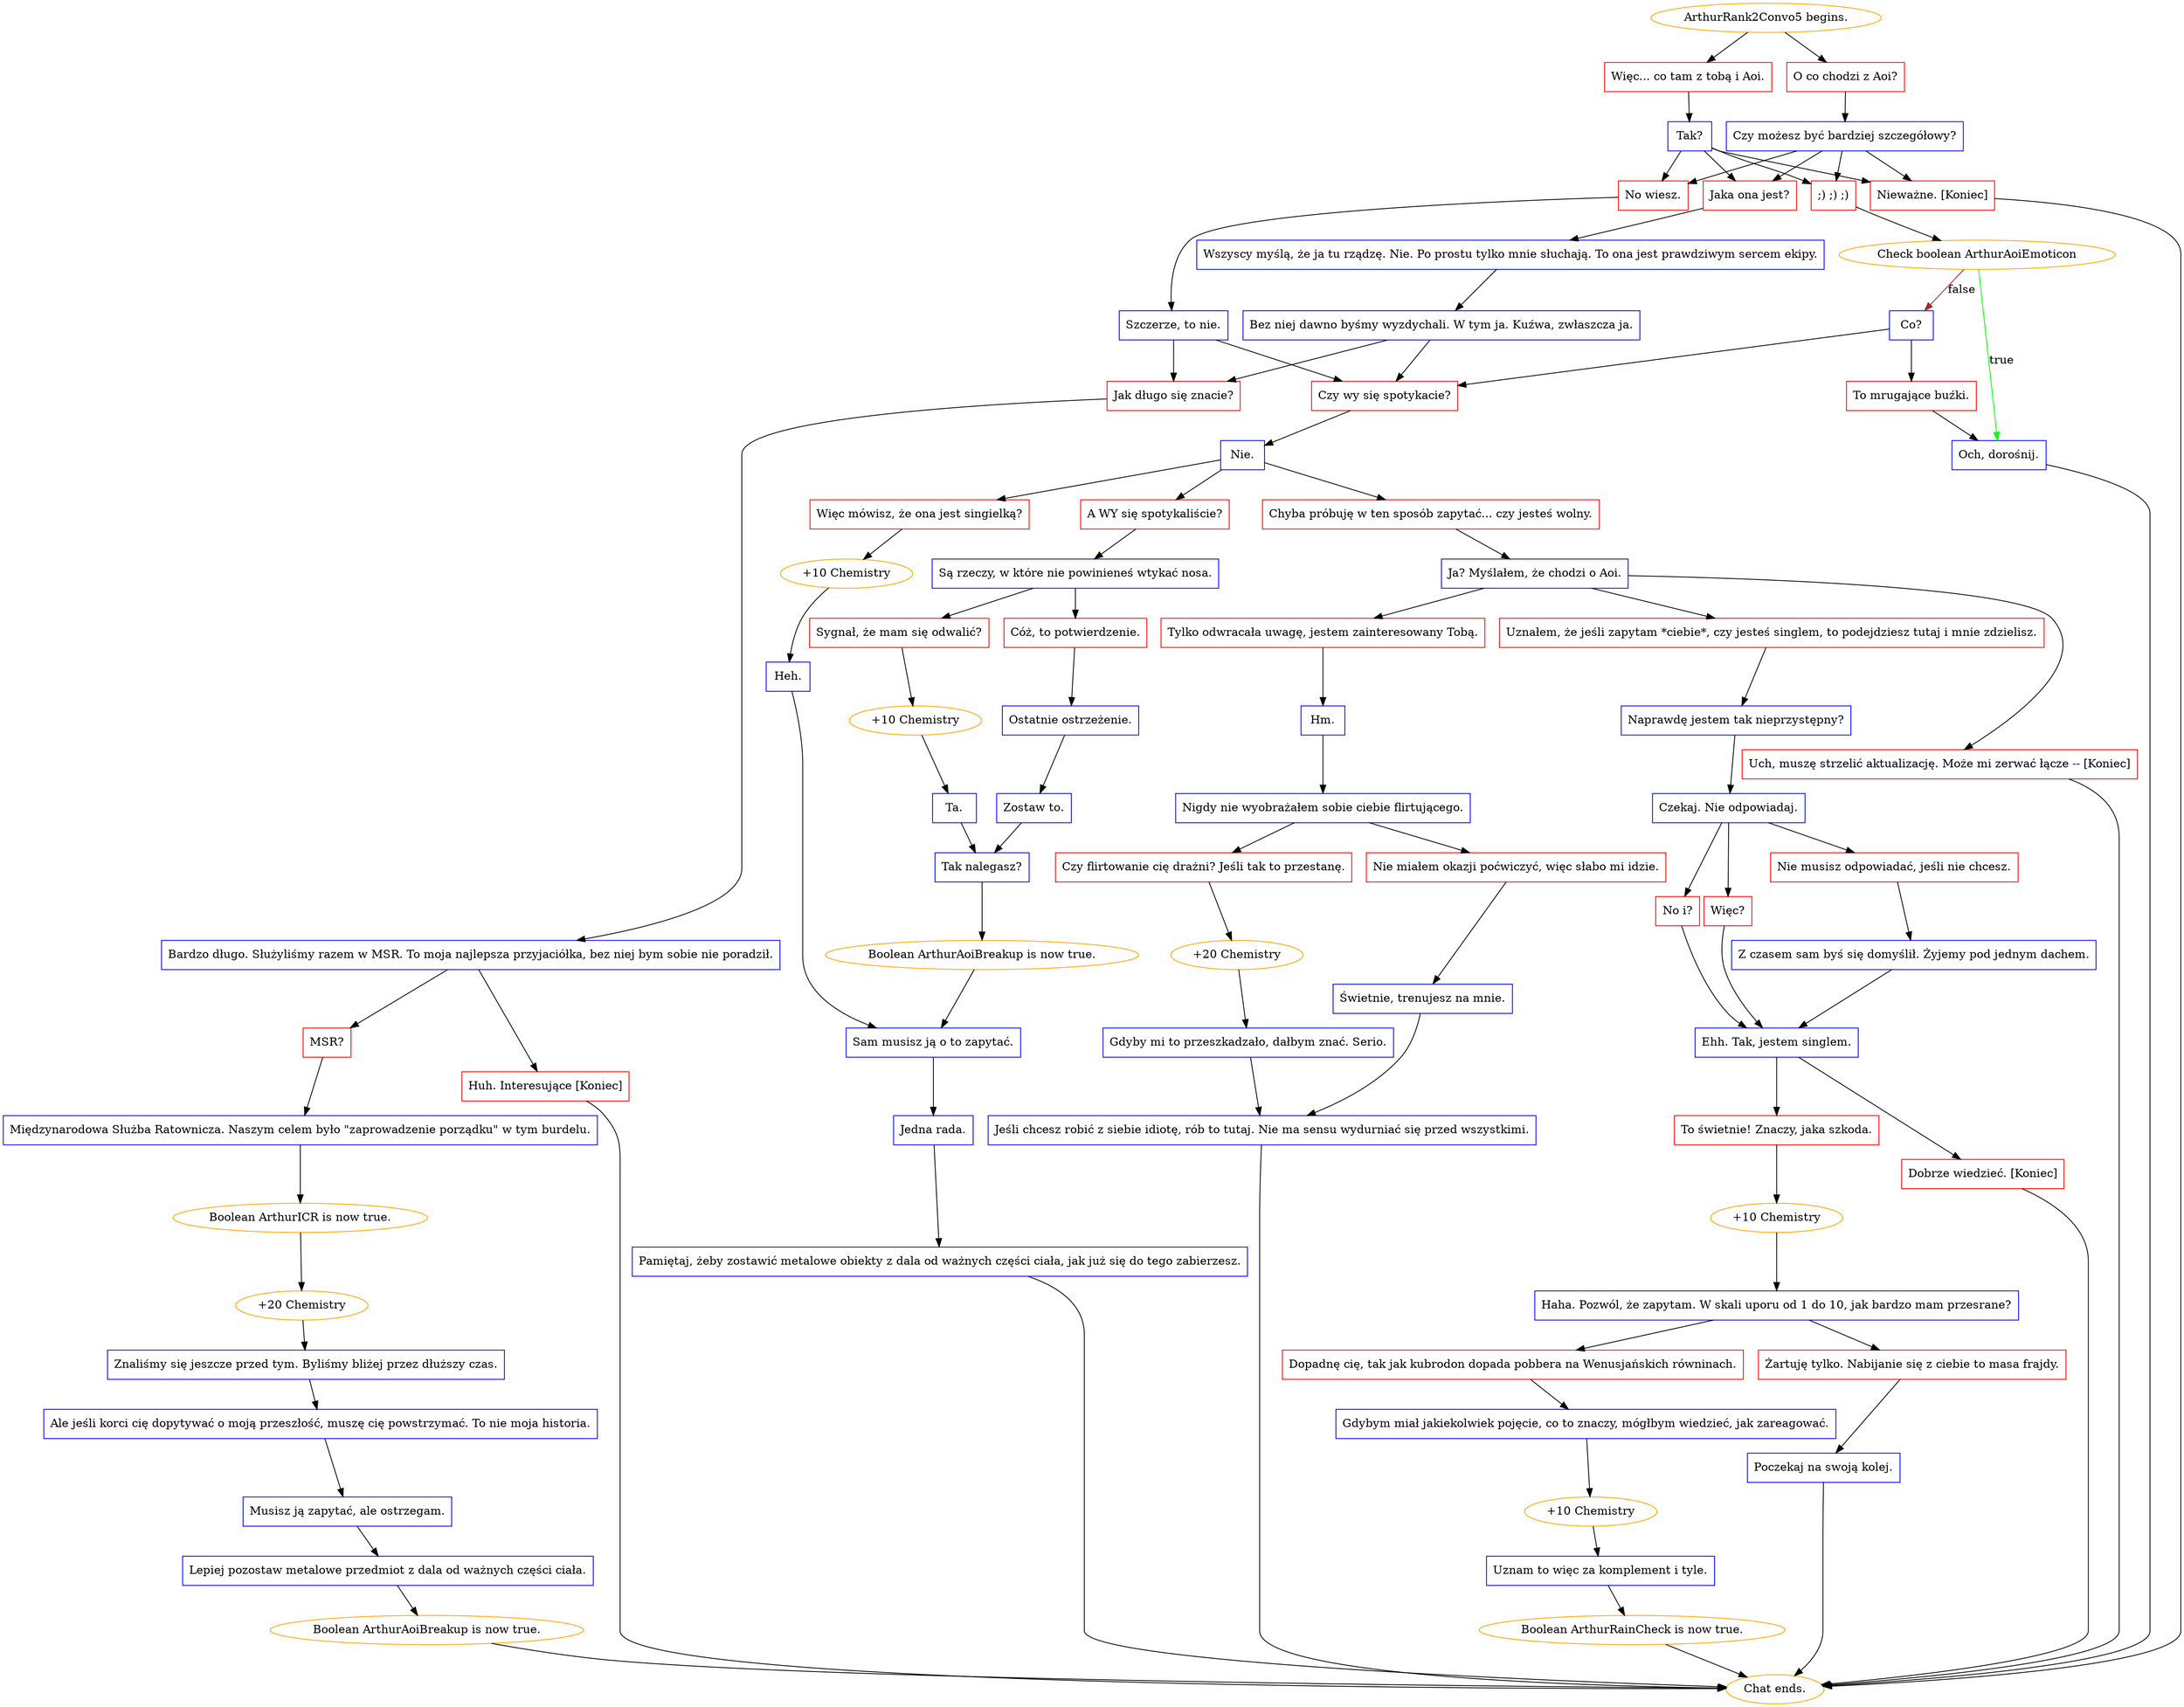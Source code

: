 digraph {
	"ArthurRank2Convo5 begins." [color=orange];
		"ArthurRank2Convo5 begins." -> j586260216;
		"ArthurRank2Convo5 begins." -> j821617901;
	j586260216 [label="O co chodzi z Aoi?",shape=box,color=red];
		j586260216 -> j622260304;
	j821617901 [label="Więc... co tam z tobą i Aoi.",shape=box,color=red];
		j821617901 -> j166864584;
	j622260304 [label="Czy możesz być bardziej szczegółowy?",shape=box,color=blue];
		j622260304 -> j302793342;
		j622260304 -> j4288000372;
		j622260304 -> j3444455187;
		j622260304 -> j1657895969;
	j166864584 [label="Tak?",shape=box,color=blue];
		j166864584 -> j302793342;
		j166864584 -> j4288000372;
		j166864584 -> j3444455187;
		j166864584 -> j1657895969;
	j302793342 [label="Jaka ona jest?",shape=box,color=red];
		j302793342 -> j3618268776;
	j4288000372 [label="No wiesz.",shape=box,color=red];
		j4288000372 -> j3040663001;
	j3444455187 [label=";) ;) ;)",shape=box,color=red];
		j3444455187 -> j2572511845;
	j1657895969 [label="Nieważne. [Koniec]",shape=box,color=red];
		j1657895969 -> "Chat ends.";
	j3618268776 [label="Wszyscy myślą, że ja tu rządzę. Nie. Po prostu tylko mnie słuchają. To ona jest prawdziwym sercem ekipy.",shape=box,color=blue];
		j3618268776 -> j3630936337;
	j3040663001 [label="Szczerze, to nie.",shape=box,color=blue];
		j3040663001 -> j463349112;
		j3040663001 -> j2088210971;
	j2572511845 [label="Check boolean ArthurAoiEmoticon",color=orange];
		j2572511845 -> j2122435123 [label=true,color=green];
		j2572511845 -> j186271732 [label=false,color=brown];
	"Chat ends." [color=orange];
	j3630936337 [label="Bez niej dawno byśmy wyzdychali. W tym ja. Kuźwa, zwłaszcza ja.",shape=box,color=blue];
		j3630936337 -> j2088210971;
		j3630936337 -> j463349112;
	j463349112 [label="Czy wy się spotykacie?",shape=box,color=red];
		j463349112 -> j3832003332;
	j2088210971 [label="Jak długo się znacie?",shape=box,color=red];
		j2088210971 -> j3355612102;
	j2122435123 [label="Och, dorośnij.",shape=box,color=blue];
		j2122435123 -> "Chat ends.";
	j186271732 [label="Co?",shape=box,color=blue];
		j186271732 -> j1515864495;
		j186271732 -> j463349112;
	j3832003332 [label="Nie.",shape=box,color=blue];
		j3832003332 -> j48153877;
		j3832003332 -> j2739202893;
		j3832003332 -> j3982271654;
	j3355612102 [label="Bardzo długo. Służyliśmy razem w MSR. To moja najlepsza przyjaciółka, bez niej bym sobie nie poradził.",shape=box,color=blue];
		j3355612102 -> j418032542;
		j3355612102 -> j2254649683;
	j1515864495 [label="To mrugające buźki.",shape=box,color=red];
		j1515864495 -> j2122435123;
	j48153877 [label="Więc mówisz, że ona jest singielką?",shape=box,color=red];
		j48153877 -> j2839585812;
	j2739202893 [label="A WY się spotykaliście?",shape=box,color=red];
		j2739202893 -> j2131833786;
	j3982271654 [label="Chyba próbuję w ten sposób zapytać... czy jesteś wolny.",shape=box,color=red];
		j3982271654 -> j794371578;
	j418032542 [label="MSR?",shape=box,color=red];
		j418032542 -> j3313517117;
	j2254649683 [label="Huh. Interesujące [Koniec]",shape=box,color=red];
		j2254649683 -> "Chat ends.";
	j2839585812 [label="+10 Chemistry",color=orange];
		j2839585812 -> j4169298768;
	j2131833786 [label="Są rzeczy, w które nie powinieneś wtykać nosa.",shape=box,color=blue];
		j2131833786 -> j2122901253;
		j2131833786 -> j3898158966;
	j794371578 [label="Ja? Myślałem, że chodzi o Aoi.",shape=box,color=blue];
		j794371578 -> j4063443828;
		j794371578 -> j3538312773;
		j794371578 -> j2273999864;
	j3313517117 [label="Międzynarodowa Służba Ratownicza. Naszym celem było \"zaprowadzenie porządku\" w tym burdelu.",shape=box,color=blue];
		j3313517117 -> j1712713675;
	j4169298768 [label="Heh.",shape=box,color=blue];
		j4169298768 -> j2986590980;
	j2122901253 [label="Cóż, to potwierdzenie.",shape=box,color=red];
		j2122901253 -> j4191300950;
	j3898158966 [label="Sygnał, że mam się odwalić?",shape=box,color=red];
		j3898158966 -> j67875375;
	j4063443828 [label="Tylko odwracała uwagę, jestem zainteresowany Tobą.",shape=box,color=red];
		j4063443828 -> j1758045889;
	j3538312773 [label="Uznałem, że jeśli zapytam *ciebie*, czy jesteś singlem, to podejdziesz tutaj i mnie zdzielisz.",shape=box,color=red];
		j3538312773 -> j254503544;
	j2273999864 [label="Uch, muszę strzelić aktualizację. Może mi zerwać łącze -- [Koniec]",shape=box,color=red];
		j2273999864 -> "Chat ends.";
	j1712713675 [label="Boolean ArthurICR is now true.",color=orange];
		j1712713675 -> j2266929748;
	j2986590980 [label="Sam musisz ją o to zapytać.",shape=box,color=blue];
		j2986590980 -> j503070105;
	j4191300950 [label="Ostatnie ostrzeżenie.",shape=box,color=blue];
		j4191300950 -> j3163059245;
	j67875375 [label="+10 Chemistry",color=orange];
		j67875375 -> j1077833198;
	j1758045889 [label="Hm.",shape=box,color=blue];
		j1758045889 -> j2916283884;
	j254503544 [label="Naprawdę jestem tak nieprzystępny?",shape=box,color=blue];
		j254503544 -> j450440566;
	j2266929748 [label="+20 Chemistry",color=orange];
		j2266929748 -> j3749799317;
	j503070105 [label="Jedna rada.",shape=box,color=blue];
		j503070105 -> j2085675452;
	j3163059245 [label="Zostaw to.",shape=box,color=blue];
		j3163059245 -> j592015753;
	j1077833198 [label="Ta.",shape=box,color=blue];
		j1077833198 -> j592015753;
	j2916283884 [label="Nigdy nie wyobrażałem sobie ciebie flirtującego.",shape=box,color=blue];
		j2916283884 -> j88849767;
		j2916283884 -> j3870916971;
	j450440566 [label="Czekaj. Nie odpowiadaj.",shape=box,color=blue];
		j450440566 -> j3304691141;
		j450440566 -> j3621239572;
		j450440566 -> j4181900936;
	j3749799317 [label="Znaliśmy się jeszcze przed tym. Byliśmy bliżej przez dłuższy czas.",shape=box,color=blue];
		j3749799317 -> j2226677820;
	j2085675452 [label="Pamiętaj, żeby zostawić metalowe obiekty z dala od ważnych części ciała, jak już się do tego zabierzesz.",shape=box,color=blue];
		j2085675452 -> "Chat ends.";
	j592015753 [label="Tak nalegasz?",shape=box,color=blue];
		j592015753 -> j3508482168;
	j88849767 [label="Czy flirtowanie cię drażni? Jeśli tak to przestanę.",shape=box,color=red];
		j88849767 -> j4061494182;
	j3870916971 [label="Nie miałem okazji poćwiczyć, więc słabo mi idzie.",shape=box,color=red];
		j3870916971 -> j3186462531;
	j3304691141 [label="No i?",shape=box,color=red];
		j3304691141 -> j3531807396;
	j3621239572 [label="Więc?",shape=box,color=red];
		j3621239572 -> j3531807396;
	j4181900936 [label="Nie musisz odpowiadać, jeśli nie chcesz.",shape=box,color=red];
		j4181900936 -> j3457869195;
	j2226677820 [label="Ale jeśli korci cię dopytywać o moją przeszłość, muszę cię powstrzymać. To nie moja historia.",shape=box,color=blue];
		j2226677820 -> j748879482;
	j3508482168 [label="Boolean ArthurAoiBreakup is now true.",color=orange];
		j3508482168 -> j2986590980;
	j4061494182 [label="+20 Chemistry",color=orange];
		j4061494182 -> j3808919432;
	j3186462531 [label="Świetnie, trenujesz na mnie.",shape=box,color=blue];
		j3186462531 -> j276608336;
	j3531807396 [label="Ehh. Tak, jestem singlem.",shape=box,color=blue];
		j3531807396 -> j890310546;
		j3531807396 -> j1973114376;
	j3457869195 [label="Z czasem sam byś się domyślił. Żyjemy pod jednym dachem.",shape=box,color=blue];
		j3457869195 -> j3531807396;
	j748879482 [label="Musisz ją zapytać, ale ostrzegam.",shape=box,color=blue];
		j748879482 -> j1155422901;
	j3808919432 [label="Gdyby mi to przeszkadzało, dałbym znać. Serio.",shape=box,color=blue];
		j3808919432 -> j276608336;
	j276608336 [label="Jeśli chcesz robić z siebie idiotę, rób to tutaj. Nie ma sensu wydurniać się przed wszystkimi.",shape=box,color=blue];
		j276608336 -> "Chat ends.";
	j890310546 [label="To świetnie! Znaczy, jaka szkoda.",shape=box,color=red];
		j890310546 -> j3452762275;
	j1973114376 [label="Dobrze wiedzieć. [Koniec]",shape=box,color=red];
		j1973114376 -> "Chat ends.";
	j1155422901 [label="Lepiej pozostaw metalowe przedmiot z dala od ważnych części ciała.",shape=box,color=blue];
		j1155422901 -> j122023758;
	j3452762275 [label="+10 Chemistry",color=orange];
		j3452762275 -> j3040898041;
	j122023758 [label="Boolean ArthurAoiBreakup is now true.",color=orange];
		j122023758 -> "Chat ends.";
	j3040898041 [label="Haha. Pozwól, że zapytam. W skali uporu od 1 do 10, jak bardzo mam przesrane?",shape=box,color=blue];
		j3040898041 -> j1942075730;
		j3040898041 -> j3932270431;
	j1942075730 [label="Dopadnę cię, tak jak kubrodon dopada pobbera na Wenusjańskich równinach.",shape=box,color=red];
		j1942075730 -> j787925544;
	j3932270431 [label="Żartuję tylko. Nabijanie się z ciebie to masa frajdy.",shape=box,color=red];
		j3932270431 -> j3673859477;
	j787925544 [label="Gdybym miał jakiekolwiek pojęcie, co to znaczy, mógłbym wiedzieć, jak zareagować.",shape=box,color=blue];
		j787925544 -> j1040999866;
	j3673859477 [label="Poczekaj na swoją kolej.",shape=box,color=blue];
		j3673859477 -> "Chat ends.";
	j1040999866 [label="+10 Chemistry",color=orange];
		j1040999866 -> j2306284651;
	j2306284651 [label="Uznam to więc za komplement i tyle.",shape=box,color=blue];
		j2306284651 -> j1820130911;
	j1820130911 [label="Boolean ArthurRainCheck is now true.",color=orange];
		j1820130911 -> "Chat ends.";
}